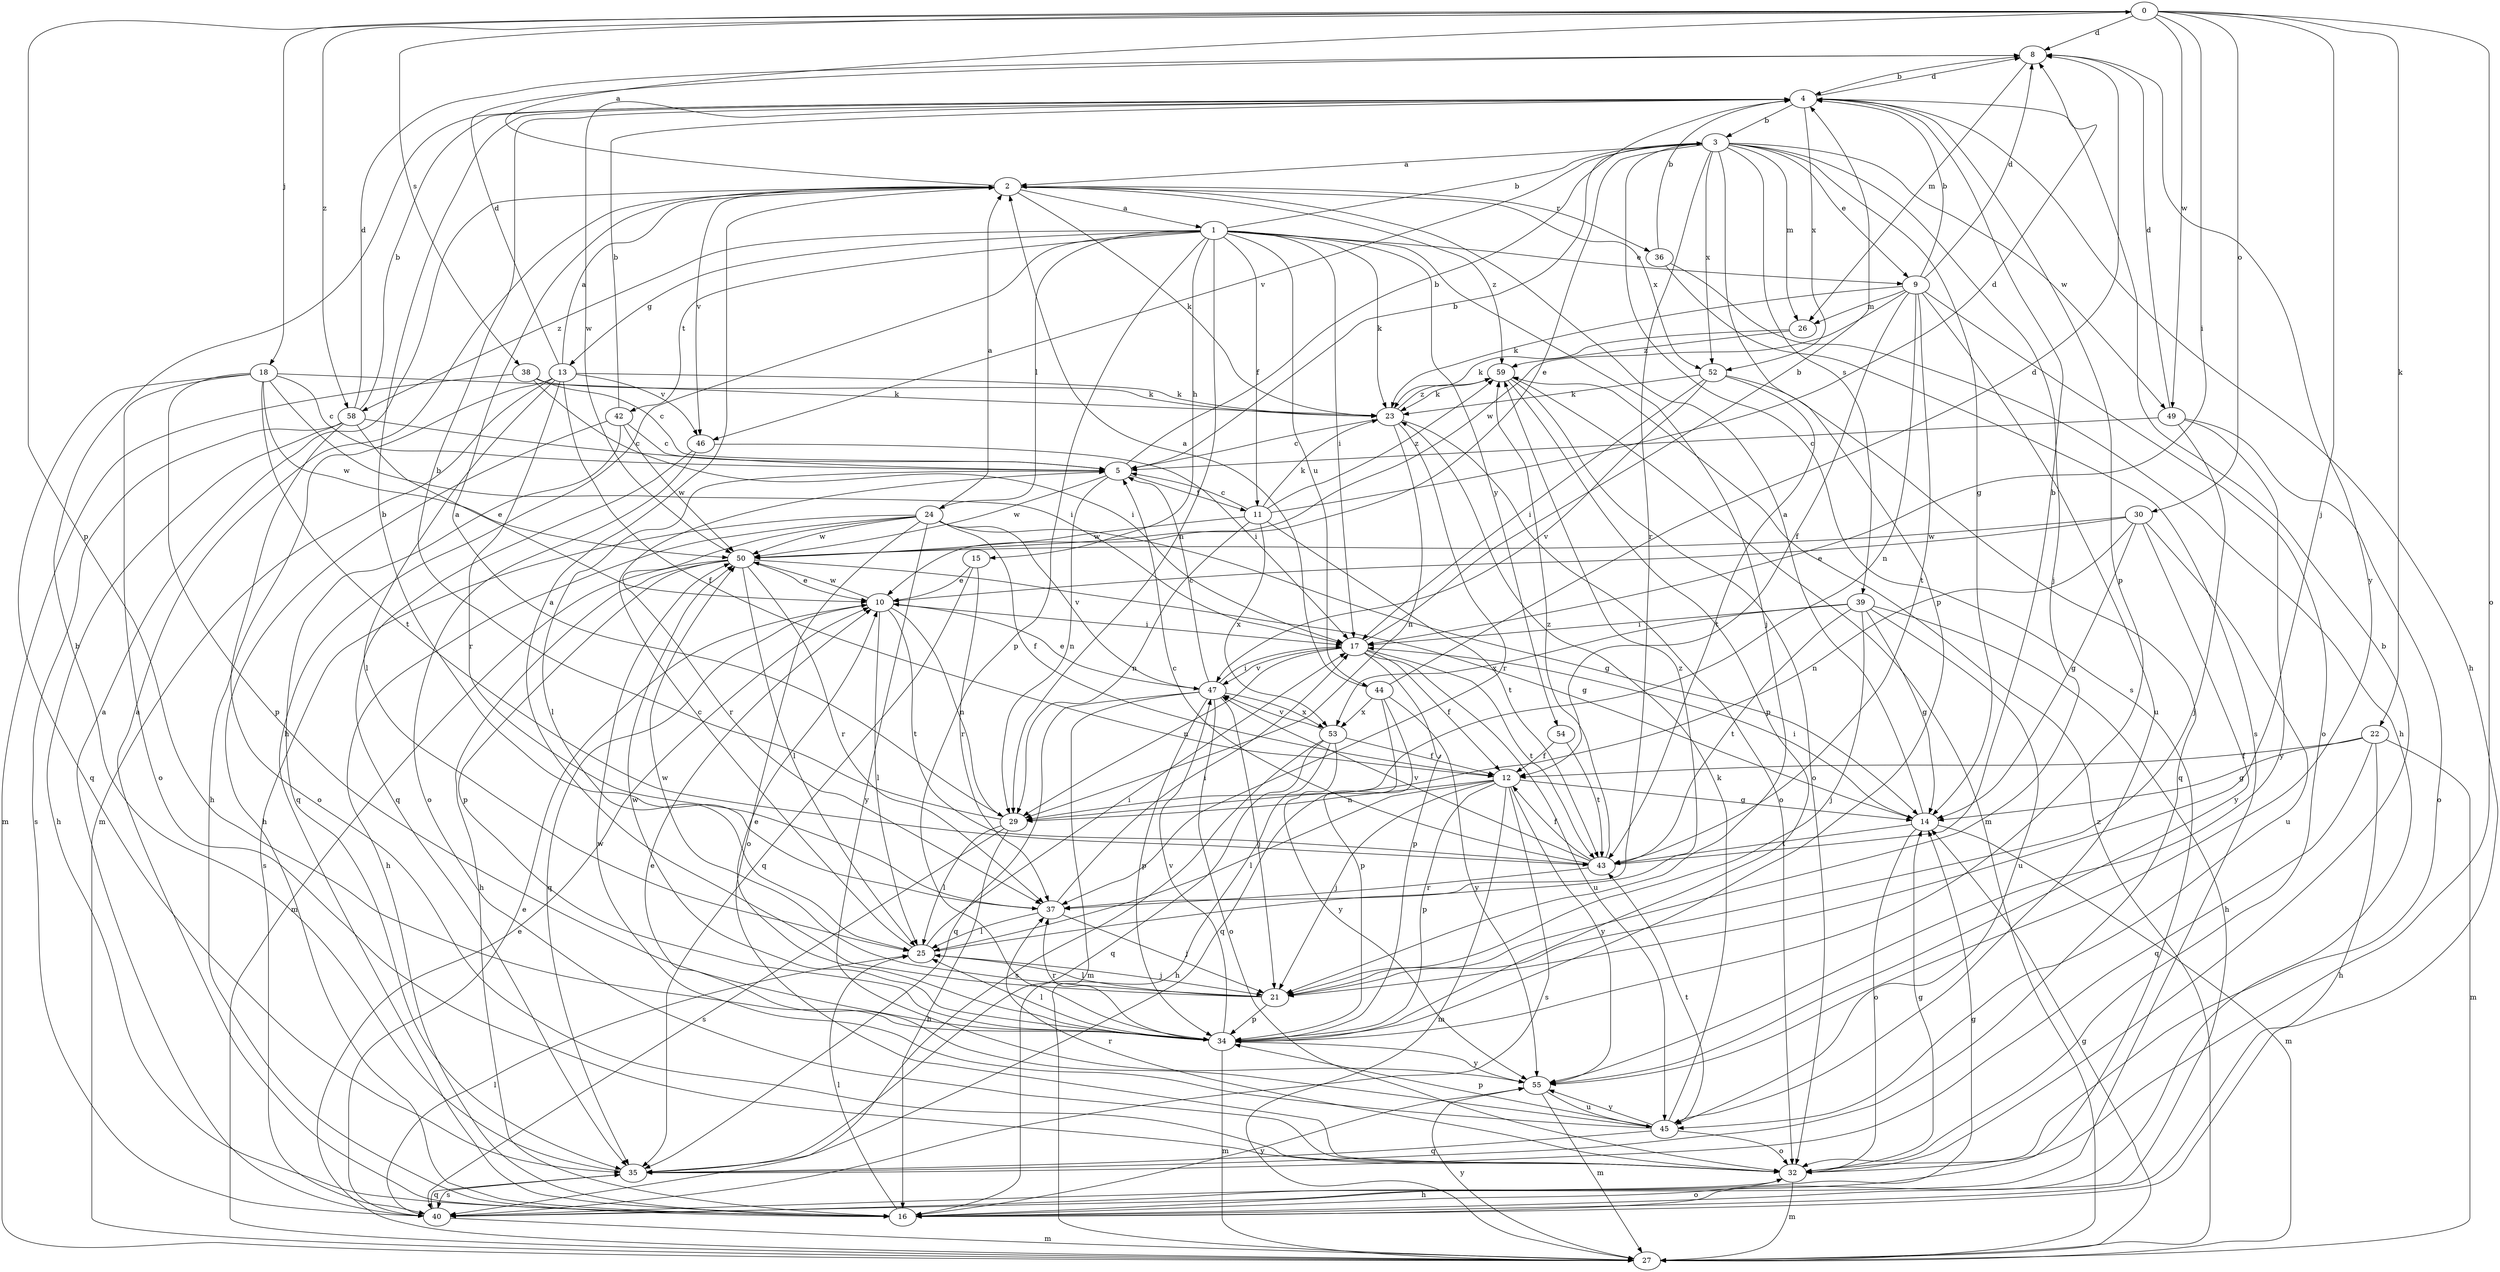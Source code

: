 strict digraph  {
0;
1;
2;
3;
4;
5;
8;
9;
10;
11;
12;
13;
14;
15;
16;
17;
18;
21;
22;
23;
24;
25;
26;
27;
29;
30;
32;
34;
35;
36;
37;
38;
39;
40;
42;
43;
44;
45;
46;
47;
49;
50;
52;
53;
54;
55;
58;
59;
0 -> 8  [label=d];
0 -> 17  [label=i];
0 -> 18  [label=j];
0 -> 21  [label=j];
0 -> 22  [label=k];
0 -> 30  [label=o];
0 -> 32  [label=o];
0 -> 34  [label=p];
0 -> 38  [label=s];
0 -> 49  [label=w];
0 -> 58  [label=z];
1 -> 3  [label=b];
1 -> 9  [label=e];
1 -> 11  [label=f];
1 -> 13  [label=g];
1 -> 15  [label=h];
1 -> 16  [label=h];
1 -> 17  [label=i];
1 -> 21  [label=j];
1 -> 23  [label=k];
1 -> 24  [label=l];
1 -> 29  [label=n];
1 -> 34  [label=p];
1 -> 42  [label=t];
1 -> 44  [label=u];
1 -> 54  [label=y];
1 -> 58  [label=z];
2 -> 0  [label=a];
2 -> 1  [label=a];
2 -> 23  [label=k];
2 -> 36  [label=r];
2 -> 46  [label=v];
2 -> 52  [label=x];
2 -> 59  [label=z];
3 -> 2  [label=a];
3 -> 9  [label=e];
3 -> 10  [label=e];
3 -> 14  [label=g];
3 -> 21  [label=j];
3 -> 26  [label=m];
3 -> 34  [label=p];
3 -> 37  [label=r];
3 -> 39  [label=s];
3 -> 40  [label=s];
3 -> 46  [label=v];
3 -> 49  [label=w];
3 -> 52  [label=x];
4 -> 3  [label=b];
4 -> 8  [label=d];
4 -> 16  [label=h];
4 -> 34  [label=p];
4 -> 50  [label=w];
4 -> 52  [label=x];
5 -> 3  [label=b];
5 -> 4  [label=b];
5 -> 11  [label=f];
5 -> 25  [label=l];
5 -> 29  [label=n];
5 -> 50  [label=w];
8 -> 4  [label=b];
8 -> 26  [label=m];
8 -> 55  [label=y];
9 -> 4  [label=b];
9 -> 8  [label=d];
9 -> 12  [label=f];
9 -> 23  [label=k];
9 -> 26  [label=m];
9 -> 29  [label=n];
9 -> 32  [label=o];
9 -> 43  [label=t];
9 -> 45  [label=u];
9 -> 50  [label=w];
10 -> 17  [label=i];
10 -> 25  [label=l];
10 -> 29  [label=n];
10 -> 35  [label=q];
10 -> 43  [label=t];
10 -> 50  [label=w];
11 -> 5  [label=c];
11 -> 8  [label=d];
11 -> 23  [label=k];
11 -> 29  [label=n];
11 -> 43  [label=t];
11 -> 50  [label=w];
11 -> 53  [label=x];
11 -> 59  [label=z];
12 -> 14  [label=g];
12 -> 21  [label=j];
12 -> 25  [label=l];
12 -> 27  [label=m];
12 -> 29  [label=n];
12 -> 34  [label=p];
12 -> 40  [label=s];
12 -> 55  [label=y];
13 -> 2  [label=a];
13 -> 8  [label=d];
13 -> 12  [label=f];
13 -> 16  [label=h];
13 -> 23  [label=k];
13 -> 25  [label=l];
13 -> 27  [label=m];
13 -> 37  [label=r];
13 -> 46  [label=v];
14 -> 2  [label=a];
14 -> 17  [label=i];
14 -> 27  [label=m];
14 -> 32  [label=o];
14 -> 43  [label=t];
15 -> 10  [label=e];
15 -> 35  [label=q];
15 -> 37  [label=r];
16 -> 2  [label=a];
16 -> 25  [label=l];
16 -> 32  [label=o];
16 -> 55  [label=y];
17 -> 4  [label=b];
17 -> 12  [label=f];
17 -> 29  [label=n];
17 -> 34  [label=p];
17 -> 43  [label=t];
17 -> 45  [label=u];
17 -> 47  [label=v];
18 -> 5  [label=c];
18 -> 17  [label=i];
18 -> 23  [label=k];
18 -> 32  [label=o];
18 -> 34  [label=p];
18 -> 35  [label=q];
18 -> 43  [label=t];
18 -> 50  [label=w];
21 -> 2  [label=a];
21 -> 25  [label=l];
21 -> 34  [label=p];
21 -> 50  [label=w];
22 -> 12  [label=f];
22 -> 14  [label=g];
22 -> 16  [label=h];
22 -> 27  [label=m];
22 -> 35  [label=q];
23 -> 5  [label=c];
23 -> 29  [label=n];
23 -> 32  [label=o];
23 -> 37  [label=r];
23 -> 59  [label=z];
24 -> 2  [label=a];
24 -> 12  [label=f];
24 -> 14  [label=g];
24 -> 16  [label=h];
24 -> 32  [label=o];
24 -> 37  [label=r];
24 -> 40  [label=s];
24 -> 47  [label=v];
24 -> 50  [label=w];
24 -> 55  [label=y];
25 -> 5  [label=c];
25 -> 17  [label=i];
25 -> 21  [label=j];
25 -> 59  [label=z];
26 -> 23  [label=k];
26 -> 59  [label=z];
27 -> 10  [label=e];
27 -> 14  [label=g];
27 -> 55  [label=y];
27 -> 59  [label=z];
29 -> 2  [label=a];
29 -> 4  [label=b];
29 -> 16  [label=h];
29 -> 25  [label=l];
29 -> 40  [label=s];
30 -> 10  [label=e];
30 -> 14  [label=g];
30 -> 29  [label=n];
30 -> 45  [label=u];
30 -> 50  [label=w];
30 -> 55  [label=y];
32 -> 4  [label=b];
32 -> 14  [label=g];
32 -> 16  [label=h];
32 -> 27  [label=m];
32 -> 37  [label=r];
34 -> 10  [label=e];
34 -> 25  [label=l];
34 -> 27  [label=m];
34 -> 37  [label=r];
34 -> 47  [label=v];
34 -> 50  [label=w];
34 -> 55  [label=y];
35 -> 4  [label=b];
35 -> 40  [label=s];
36 -> 4  [label=b];
36 -> 16  [label=h];
36 -> 40  [label=s];
37 -> 4  [label=b];
37 -> 17  [label=i];
37 -> 21  [label=j];
37 -> 25  [label=l];
38 -> 5  [label=c];
38 -> 17  [label=i];
38 -> 23  [label=k];
38 -> 27  [label=m];
39 -> 14  [label=g];
39 -> 16  [label=h];
39 -> 17  [label=i];
39 -> 21  [label=j];
39 -> 43  [label=t];
39 -> 45  [label=u];
39 -> 53  [label=x];
40 -> 2  [label=a];
40 -> 10  [label=e];
40 -> 14  [label=g];
40 -> 25  [label=l];
40 -> 27  [label=m];
40 -> 35  [label=q];
42 -> 4  [label=b];
42 -> 5  [label=c];
42 -> 16  [label=h];
42 -> 35  [label=q];
42 -> 50  [label=w];
43 -> 4  [label=b];
43 -> 5  [label=c];
43 -> 12  [label=f];
43 -> 37  [label=r];
43 -> 47  [label=v];
43 -> 59  [label=z];
44 -> 2  [label=a];
44 -> 8  [label=d];
44 -> 34  [label=p];
44 -> 35  [label=q];
44 -> 53  [label=x];
44 -> 55  [label=y];
45 -> 10  [label=e];
45 -> 23  [label=k];
45 -> 32  [label=o];
45 -> 34  [label=p];
45 -> 35  [label=q];
45 -> 43  [label=t];
45 -> 50  [label=w];
45 -> 55  [label=y];
46 -> 17  [label=i];
46 -> 32  [label=o];
46 -> 35  [label=q];
47 -> 5  [label=c];
47 -> 10  [label=e];
47 -> 17  [label=i];
47 -> 21  [label=j];
47 -> 27  [label=m];
47 -> 32  [label=o];
47 -> 34  [label=p];
47 -> 35  [label=q];
47 -> 53  [label=x];
49 -> 5  [label=c];
49 -> 8  [label=d];
49 -> 21  [label=j];
49 -> 32  [label=o];
49 -> 55  [label=y];
50 -> 10  [label=e];
50 -> 14  [label=g];
50 -> 16  [label=h];
50 -> 25  [label=l];
50 -> 27  [label=m];
50 -> 34  [label=p];
50 -> 37  [label=r];
52 -> 17  [label=i];
52 -> 23  [label=k];
52 -> 35  [label=q];
52 -> 43  [label=t];
52 -> 47  [label=v];
53 -> 12  [label=f];
53 -> 16  [label=h];
53 -> 35  [label=q];
53 -> 40  [label=s];
53 -> 47  [label=v];
53 -> 55  [label=y];
54 -> 12  [label=f];
54 -> 43  [label=t];
55 -> 27  [label=m];
55 -> 45  [label=u];
58 -> 4  [label=b];
58 -> 5  [label=c];
58 -> 8  [label=d];
58 -> 10  [label=e];
58 -> 16  [label=h];
58 -> 32  [label=o];
58 -> 40  [label=s];
59 -> 23  [label=k];
59 -> 27  [label=m];
59 -> 32  [label=o];
59 -> 34  [label=p];
}
